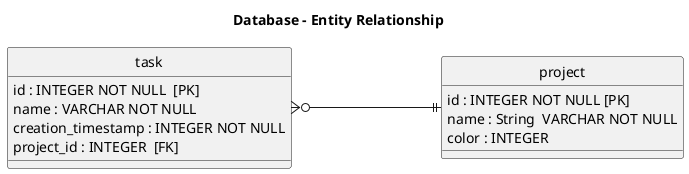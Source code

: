 @startuml

    title "Database - Entity Relationship"

    skinparam nodesep 150
    hide circle

    entity task {
        id : INTEGER NOT NULL  [PK]
        name : VARCHAR NOT NULL
        creation_timestamp : INTEGER NOT NULL
        project_id : INTEGER  [FK]
    }

    entity project {
        id : INTEGER NOT NULL [PK]
        name : String  VARCHAR NOT NULL
        color : INTEGER
    }

    task }o-|| project

@enduml
